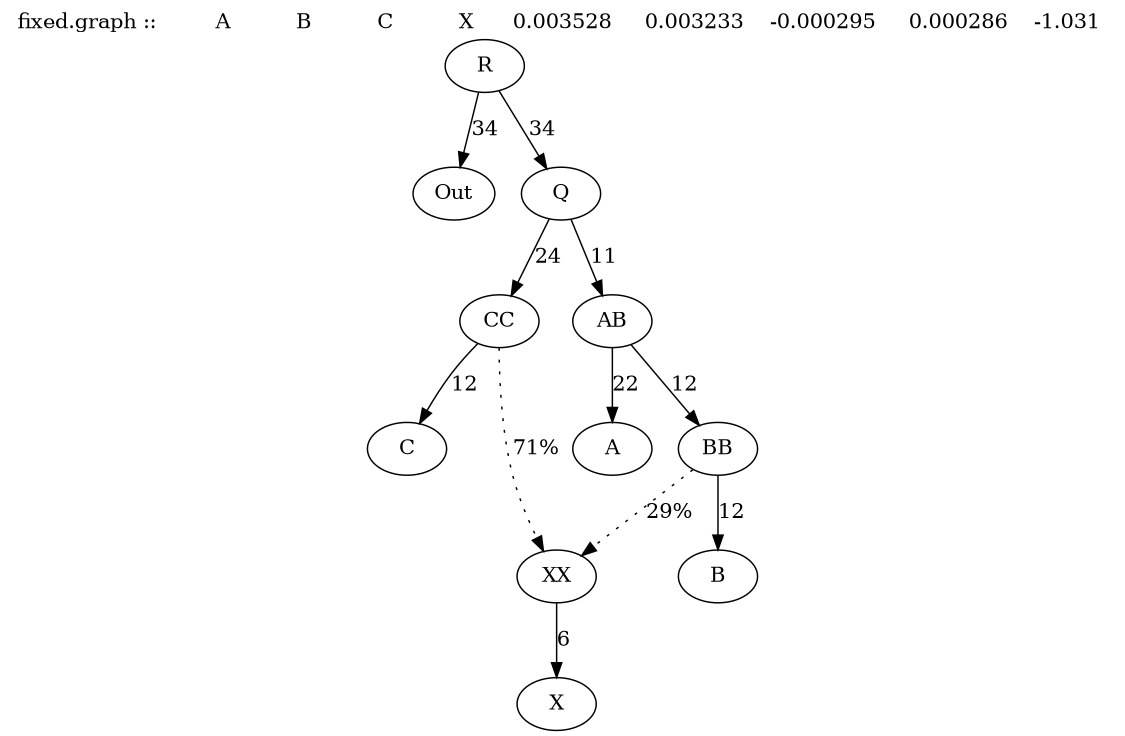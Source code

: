 digraph G { 
size = "7.5,10" ;
labelloc = "t" ; 
label = "fixed.graph ::         A          B          C          X      0.003528     0.003233    -0.000295     0.000286    -1.031 
" ; 

           O  [ label = "Out" ] ; 
           A  [ label = "A" ] ; 
           C  [ label = "C" ] ; 
           B  [ label = "B" ] ; 
           X  [ label = "X" ] ; 
R -> Q [  label = "34" ] ; 
R -> O [  label = "34" ] ; 
Q -> CC [  label = "24" ] ; 
Q -> AB [  label = "11" ] ; 
AB -> A [  label = "22" ] ; 
AB -> BB [  label = "12" ] ; 
CC -> C [  label = "12" ] ; 
XX -> X [  label = "6" ] ; 
BB -> B [  label = "12" ] ; 
BB -> XX [ style=dotted,  label = "29%" ] ; 
CC -> XX [ style=dotted,  label = "71%" ] ; 
} 

